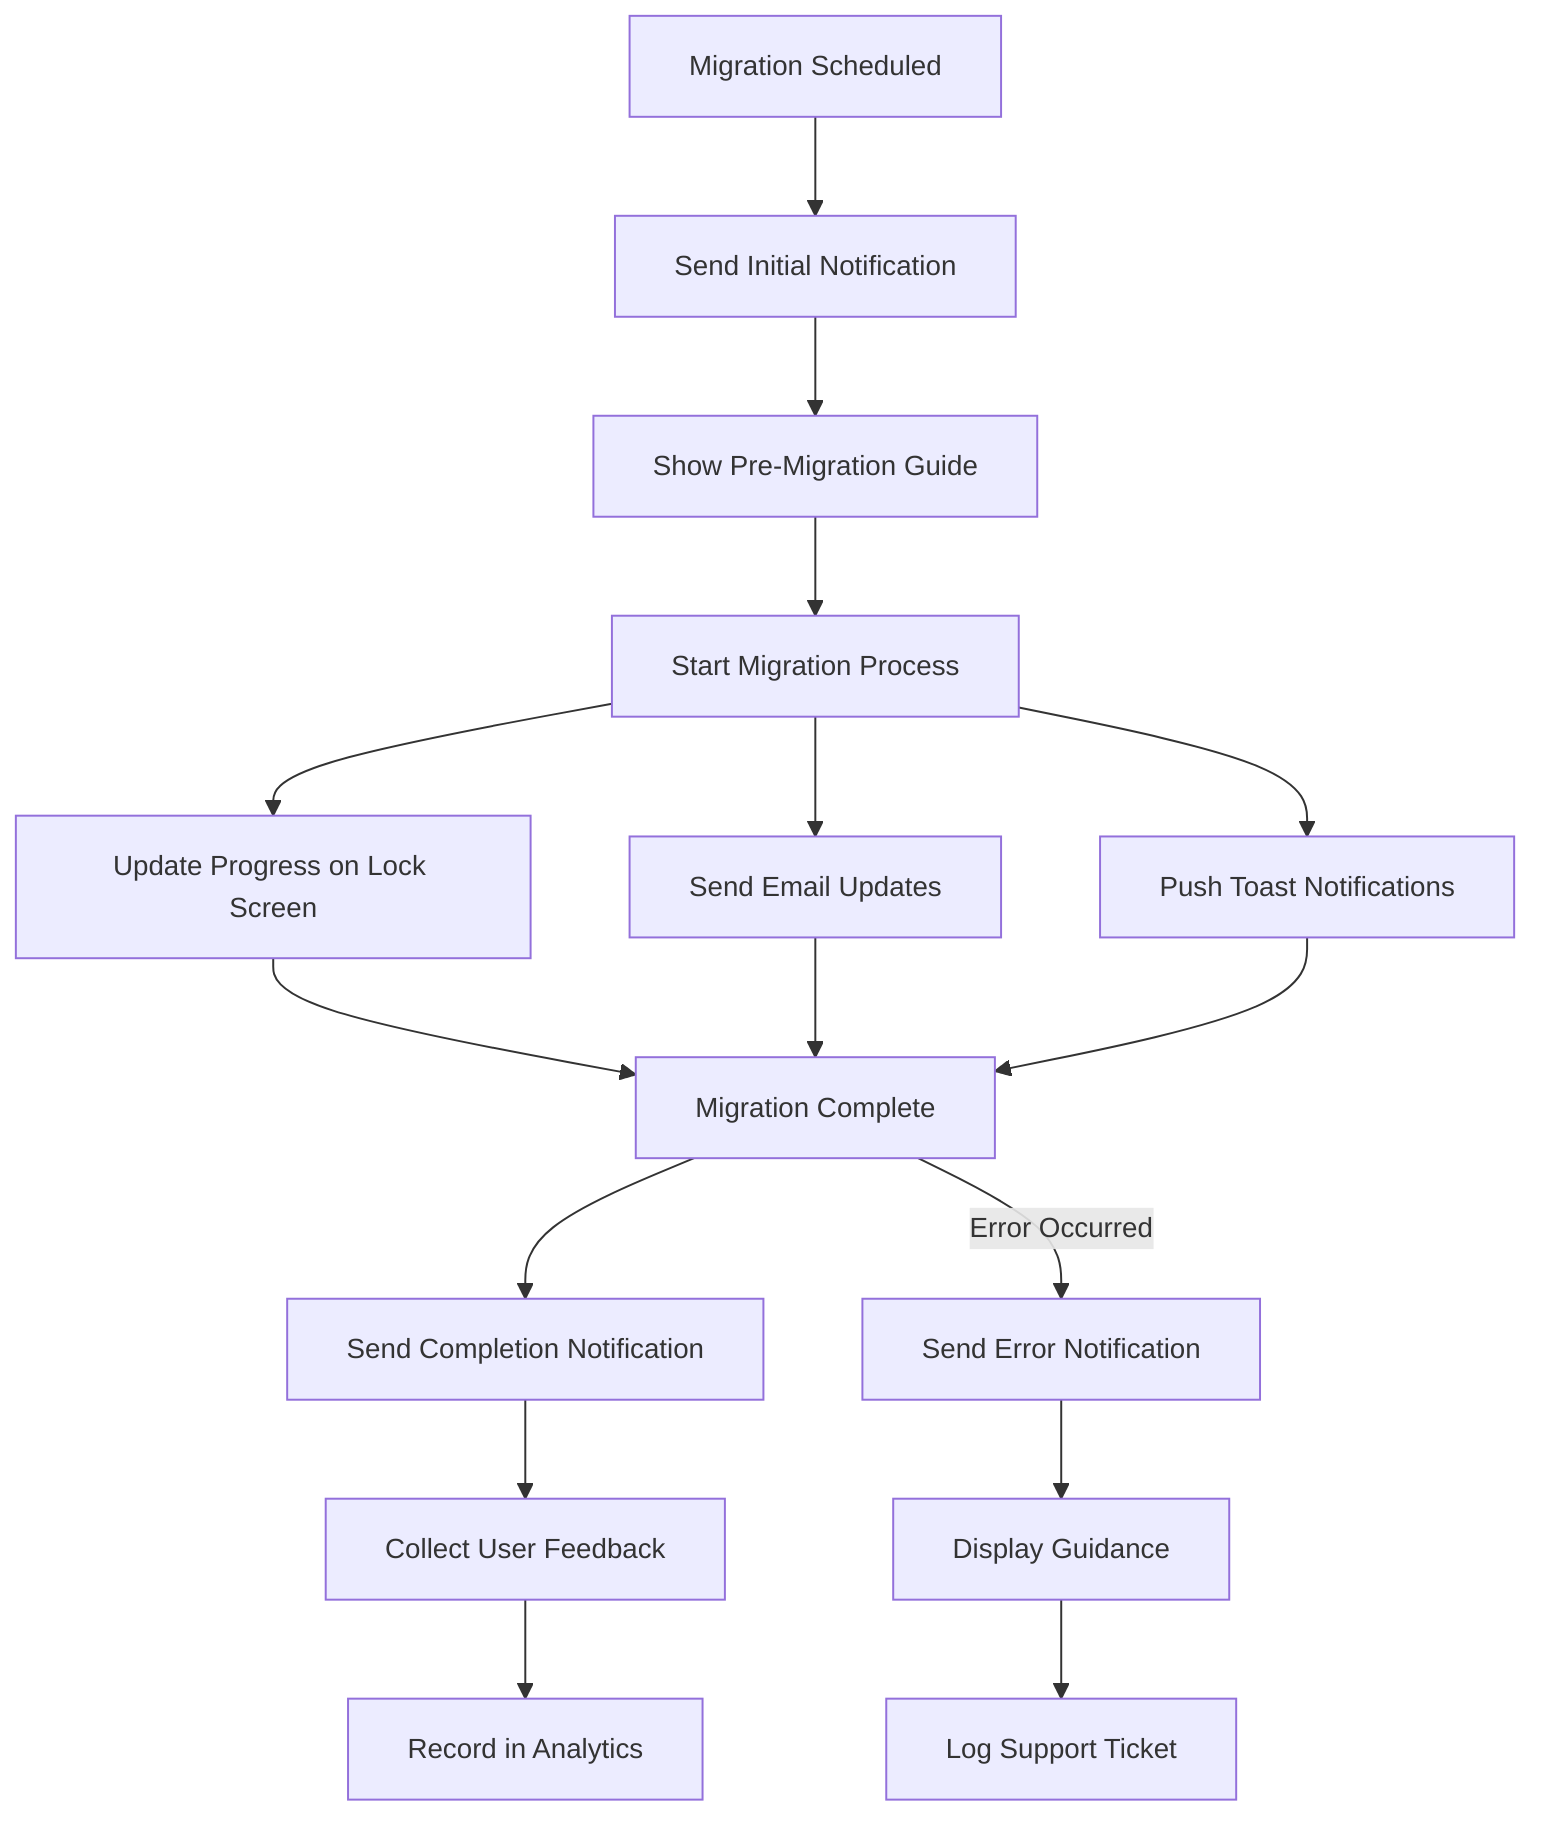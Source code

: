 %%{init: {'theme': 'default', 'themeVariables': { 'primaryColor': '#007acc', 'fontSize': '14px'}}}%%
flowchart TD
A[Migration Scheduled] --> B[Send Initial Notification]
B --> C[Show Pre-Migration Guide]
C --> D[Start Migration Process]
D --> E[Update Progress on Lock Screen]
D --> F[Send Email Updates]
D --> G[Push Toast Notifications]
E & F & G --> H[Migration Complete]
H --> I[Send Completion Notification]
I --> J[Collect User Feedback]
J --> K[Record in Analytics]
H -->|Error Occurred| L[Send Error Notification]
L --> M[Display Guidance]
M --> N[Log Support Ticket]